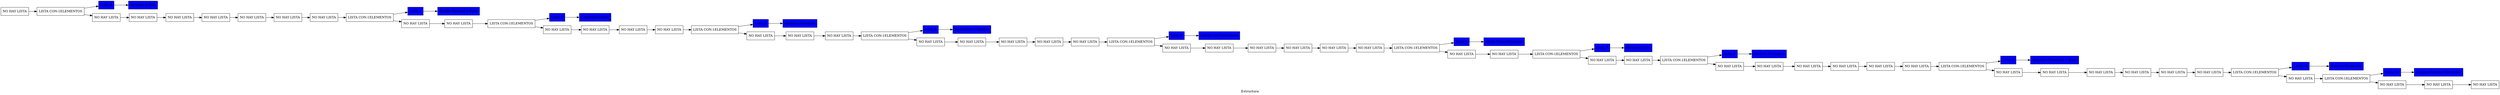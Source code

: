 digraph G {
rankdir = LR; 
	node [shape=record, color=black]; 
label = "Estructura";
color=black;
		n_0[label = "NO HAY LISTA"];
		n_1[label = "LISTA CON:1ELEMENTOS"];
subgraph Lista_0{
rankdir = UD; 
	node [shape=record, fillcolor ="blue", style ="filled", color=black]; 
n_1->Lista_0;
Lista_0->"Alvarado y Piña";
}
		n_2[label = "NO HAY LISTA"];
		n_3[label = "NO HAY LISTA"];
		n_4[label = "NO HAY LISTA"];
		n_5[label = "NO HAY LISTA"];
		n_6[label = "NO HAY LISTA"];
		n_7[label = "NO HAY LISTA"];
		n_8[label = "NO HAY LISTA"];
		n_9[label = "LISTA CON:1ELEMENTOS"];
subgraph Lista_1{
rankdir = UD; 
	node [shape=record, fillcolor ="blue", style ="filled", color=black]; 
n_9->Lista_1;
Lista_1->"Badillo Ramírez e Hijos";
}
		n_10[label = "NO HAY LISTA"];
		n_11[label = "NO HAY LISTA"];
		n_12[label = "LISTA CON:1ELEMENTOS"];
subgraph Lista_2{
rankdir = UD; 
	node [shape=record, fillcolor ="blue", style ="filled", color=black]; 
n_12->Lista_2;
Lista_2->"Coronado e Hijos";
}
		n_13[label = "NO HAY LISTA"];
		n_14[label = "NO HAY LISTA"];
		n_15[label = "NO HAY LISTA"];
		n_16[label = "NO HAY LISTA"];
		n_17[label = "LISTA CON:1ELEMENTOS"];
subgraph Lista_3{
rankdir = UD; 
	node [shape=record, fillcolor ="blue", style ="filled", color=black]; 
n_17->Lista_3;
Lista_3->"Adorno y Camacho";
}
		n_18[label = "NO HAY LISTA"];
		n_19[label = "NO HAY LISTA"];
		n_20[label = "NO HAY LISTA"];
		n_21[label = "LISTA CON:1ELEMENTOS"];
subgraph Lista_4{
rankdir = UD; 
	node [shape=record, fillcolor ="blue", style ="filled", color=black]; 
n_21->Lista_4;
Lista_4->"Bermúdez y Ceballos";
}
		n_22[label = "NO HAY LISTA"];
		n_23[label = "NO HAY LISTA"];
		n_24[label = "NO HAY LISTA"];
		n_25[label = "NO HAY LISTA"];
		n_26[label = "NO HAY LISTA"];
		n_27[label = "LISTA CON:1ELEMENTOS"];
subgraph Lista_5{
rankdir = UD; 
	node [shape=record, fillcolor ="blue", style ="filled", color=black]; 
n_27->Lista_5;
Lista_5->"Cedillo Toro Hermanos";
}
		n_28[label = "NO HAY LISTA"];
		n_29[label = "NO HAY LISTA"];
		n_30[label = "NO HAY LISTA"];
		n_31[label = "NO HAY LISTA"];
		n_32[label = "NO HAY LISTA"];
		n_33[label = "NO HAY LISTA"];
		n_34[label = "LISTA CON:1ELEMENTOS"];
subgraph Lista_6{
rankdir = UD; 
	node [shape=record, fillcolor ="blue", style ="filled", color=black]; 
n_34->Lista_6;
Lista_6->"Alcala Mora Hermanos";
}
		n_35[label = "NO HAY LISTA"];
		n_36[label = "NO HAY LISTA"];
		n_37[label = "LISTA CON:1ELEMENTOS"];
subgraph Lista_7{
rankdir = UD; 
	node [shape=record, fillcolor ="blue", style ="filled", color=black]; 
n_37->Lista_7;
Lista_7->"Bermúdez S.A.";
}
		n_38[label = "NO HAY LISTA"];
		n_39[label = "NO HAY LISTA"];
		n_40[label = "LISTA CON:1ELEMENTOS"];
subgraph Lista_8{
rankdir = UD; 
	node [shape=record, fillcolor ="blue", style ="filled", color=black]; 
n_40->Lista_8;
Lista_8->"Carreón Hermanos";
}
		n_41[label = "NO HAY LISTA"];
		n_42[label = "NO HAY LISTA"];
		n_43[label = "NO HAY LISTA"];
		n_44[label = "NO HAY LISTA"];
		n_45[label = "NO HAY LISTA"];
		n_46[label = "NO HAY LISTA"];
		n_47[label = "LISTA CON:1ELEMENTOS"];
subgraph Lista_9{
rankdir = UD; 
	node [shape=record, fillcolor ="blue", style ="filled", color=black]; 
n_47->Lista_9;
Lista_9->"Anguiano Escalante e Hijos";
}
		n_48[label = "NO HAY LISTA"];
		n_49[label = "NO HAY LISTA"];
		n_50[label = "NO HAY LISTA"];
		n_51[label = "NO HAY LISTA"];
		n_52[label = "NO HAY LISTA"];
		n_53[label = "NO HAY LISTA"];
		n_54[label = "LISTA CON:1ELEMENTOS"];
subgraph Lista_10{
rankdir = UD; 
	node [shape=record, fillcolor ="blue", style ="filled", color=black]; 
n_54->Lista_10;
Lista_10->"Barrera Hermanos";
}
		n_55[label = "NO HAY LISTA"];
		n_56[label = "LISTA CON:1ELEMENTOS"];
subgraph Lista_11{
rankdir = UD; 
	node [shape=record, fillcolor ="blue", style ="filled", color=black]; 
n_56->Lista_11;
Lista_11->"Casárez Pacheco Hermanos";
}
		n_57[label = "NO HAY LISTA"];
		n_58[label = "NO HAY LISTA"];
		n_59[label = "NO HAY LISTA"];
n_0->n_1;
n_1->n_2;
n_2->n_3;
n_3->n_4;
n_4->n_5;
n_5->n_6;
n_6->n_7;
n_7->n_8;
n_8->n_9;
n_9->n_10;
n_10->n_11;
n_11->n_12;
n_12->n_13;
n_13->n_14;
n_14->n_15;
n_15->n_16;
n_16->n_17;
n_17->n_18;
n_18->n_19;
n_19->n_20;
n_20->n_21;
n_21->n_22;
n_22->n_23;
n_23->n_24;
n_24->n_25;
n_25->n_26;
n_26->n_27;
n_27->n_28;
n_28->n_29;
n_29->n_30;
n_30->n_31;
n_31->n_32;
n_32->n_33;
n_33->n_34;
n_34->n_35;
n_35->n_36;
n_36->n_37;
n_37->n_38;
n_38->n_39;
n_39->n_40;
n_40->n_41;
n_41->n_42;
n_42->n_43;
n_43->n_44;
n_44->n_45;
n_45->n_46;
n_46->n_47;
n_47->n_48;
n_48->n_49;
n_49->n_50;
n_50->n_51;
n_51->n_52;
n_52->n_53;
n_53->n_54;
n_54->n_55;
n_55->n_56;
n_56->n_57;
n_57->n_58;
n_58->n_59;
}
